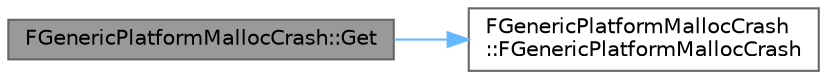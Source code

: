 digraph "FGenericPlatformMallocCrash::Get"
{
 // INTERACTIVE_SVG=YES
 // LATEX_PDF_SIZE
  bgcolor="transparent";
  edge [fontname=Helvetica,fontsize=10,labelfontname=Helvetica,labelfontsize=10];
  node [fontname=Helvetica,fontsize=10,shape=box,height=0.2,width=0.4];
  rankdir="LR";
  Node1 [id="Node000001",label="FGenericPlatformMallocCrash::Get",height=0.2,width=0.4,color="gray40", fillcolor="grey60", style="filled", fontcolor="black",tooltip="Creates a new instance."];
  Node1 -> Node2 [id="edge1_Node000001_Node000002",color="steelblue1",style="solid",tooltip=" "];
  Node2 [id="Node000002",label="FGenericPlatformMallocCrash\l::FGenericPlatformMallocCrash",height=0.2,width=0.4,color="grey40", fillcolor="white", style="filled",URL="$dd/dfa/structFGenericPlatformMallocCrash.html#ac3071330489990425c98ea1d19b39f62",tooltip=" "];
}
